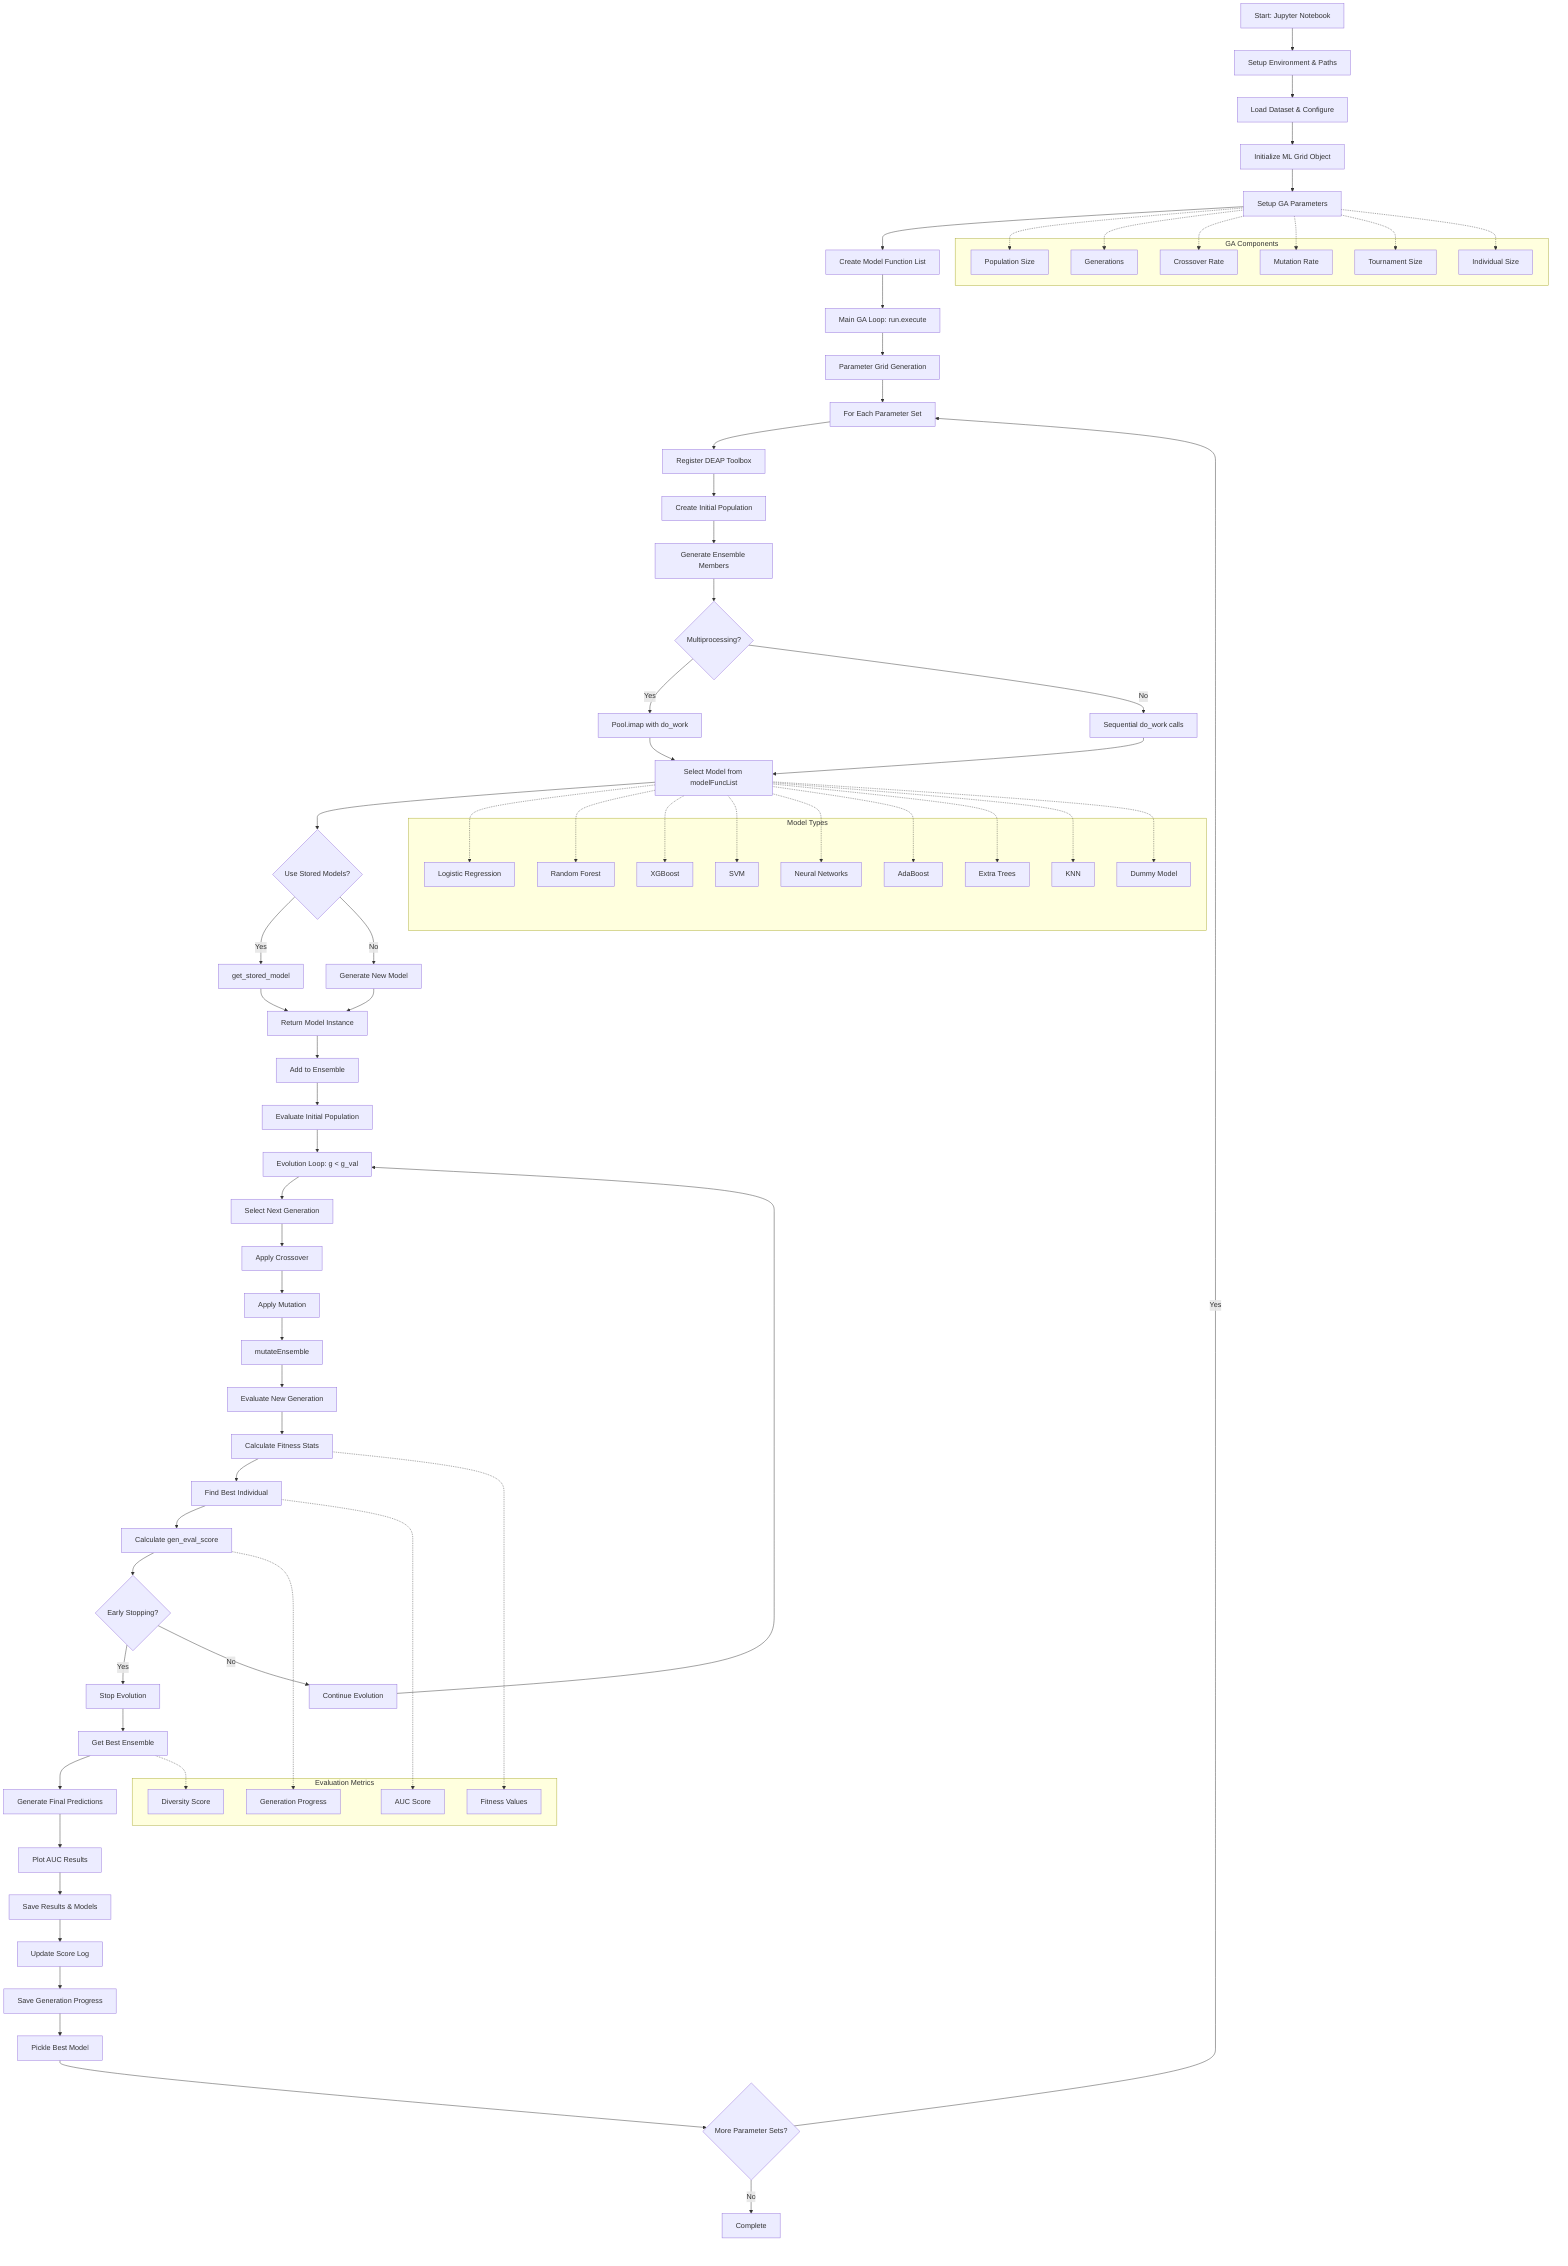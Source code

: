 graph TD
    A[Start: Jupyter Notebook] --> B[Setup Environment & Paths]
    B --> C[Load Dataset & Configure]
    C --> D[Initialize ML Grid Object]
    D --> E[Setup GA Parameters]
    E --> F[Create Model Function List]
    
    F --> G[Main GA Loop: run.execute]
    G --> H[Parameter Grid Generation]
    H --> I[For Each Parameter Set]
    
    I --> J[Register DEAP Toolbox]
    J --> K[Create Initial Population]
    K --> L[Generate Ensemble Members]
    
    L --> M{Multiprocessing?}
    M -->|Yes| N[Pool.imap with do_work]
    M -->|No| O[Sequential do_work calls]
    
    N --> P[Select Model from modelFuncList]
    O --> P
    
    P --> Q{Use Stored Models?}
    Q -->|Yes| R[get_stored_model]
    Q -->|No| S[Generate New Model]
    
    R --> T[Return Model Instance]
    S --> T
    T --> U[Add to Ensemble]
    
    U --> V[Evaluate Initial Population]
    V --> W[Evolution Loop: g < g_val]
    
    W --> X[Select Next Generation]
    X --> Y[Apply Crossover]
    Y --> Z[Apply Mutation]
    Z --> AA[mutateEnsemble]
    
    AA --> BB[Evaluate New Generation]
    BB --> CC[Calculate Fitness Stats]
    CC --> DD[Find Best Individual]
    
    DD --> EE[Calculate gen_eval_score]
    EE --> FF{Early Stopping?}
    FF -->|Yes| GG[Stop Evolution]
    FF -->|No| HH[Continue Evolution]
    
    HH --> W
    GG --> II[Get Best Ensemble]
    II --> JJ[Generate Final Predictions]
    JJ --> KK[Plot AUC Results]
    KK --> LL[Save Results & Models]
    
    LL --> MM[Update Score Log]
    MM --> NN[Save Generation Progress]
    NN --> OO[Pickle Best Model]
    
    OO --> PP{More Parameter Sets?}
    PP -->|Yes| I
    PP -->|No| QQ[Complete]
    
    subgraph "Model Types"
        R1[Logistic Regression]
        R2[Random Forest]
        R3[XGBoost]
        R4[SVM]
        R5[Neural Networks]
        R6[AdaBoost]
        R7[Extra Trees]
        R8[KNN]
        R9[Dummy Model]
    end
    
    subgraph "GA Components"
        GA1[Population Size]
        GA2[Generations]
        GA3[Crossover Rate]
        GA4[Mutation Rate]
        GA5[Tournament Size]
        GA6[Individual Size]
    end
    
    subgraph "Evaluation Metrics"
        EM1[AUC Score]
        EM2[Fitness Values]
        EM3[Diversity Score]
        EM4[Generation Progress]
    end
    
    P -.-> R1
    P -.-> R2
    P -.-> R3
    P -.-> R4
    P -.-> R5
    P -.-> R6
    P -.-> R7
    P -.-> R8
    P -.-> R9
    
    E -.-> GA1
    E -.-> GA2
    E -.-> GA3
    E -.-> GA4
    E -.-> GA5
    E -.-> GA6
    
    DD -.-> EM1
    CC -.-> EM2
    II -.-> EM3
    EE -.-> EM4